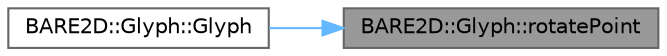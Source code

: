 digraph "BARE2D::Glyph::rotatePoint"
{
 // INTERACTIVE_SVG=YES
 // LATEX_PDF_SIZE
  bgcolor="transparent";
  edge [fontname=Helvetica,fontsize=10,labelfontname=Helvetica,labelfontsize=10];
  node [fontname=Helvetica,fontsize=10,shape=box,height=0.2,width=0.4];
  rankdir="RL";
  Node1 [label="BARE2D::Glyph::rotatePoint",height=0.2,width=0.4,color="gray40", fillcolor="grey60", style="filled", fontcolor="black",tooltip=" "];
  Node1 -> Node2 [dir="back",color="steelblue1",style="solid"];
  Node2 [label="BARE2D::Glyph::Glyph",height=0.2,width=0.4,color="grey40", fillcolor="white", style="filled",URL="$class_b_a_r_e2_d_1_1_glyph.html#a137e522e6afc33a43d93eb893a48586a",tooltip=" "];
}

